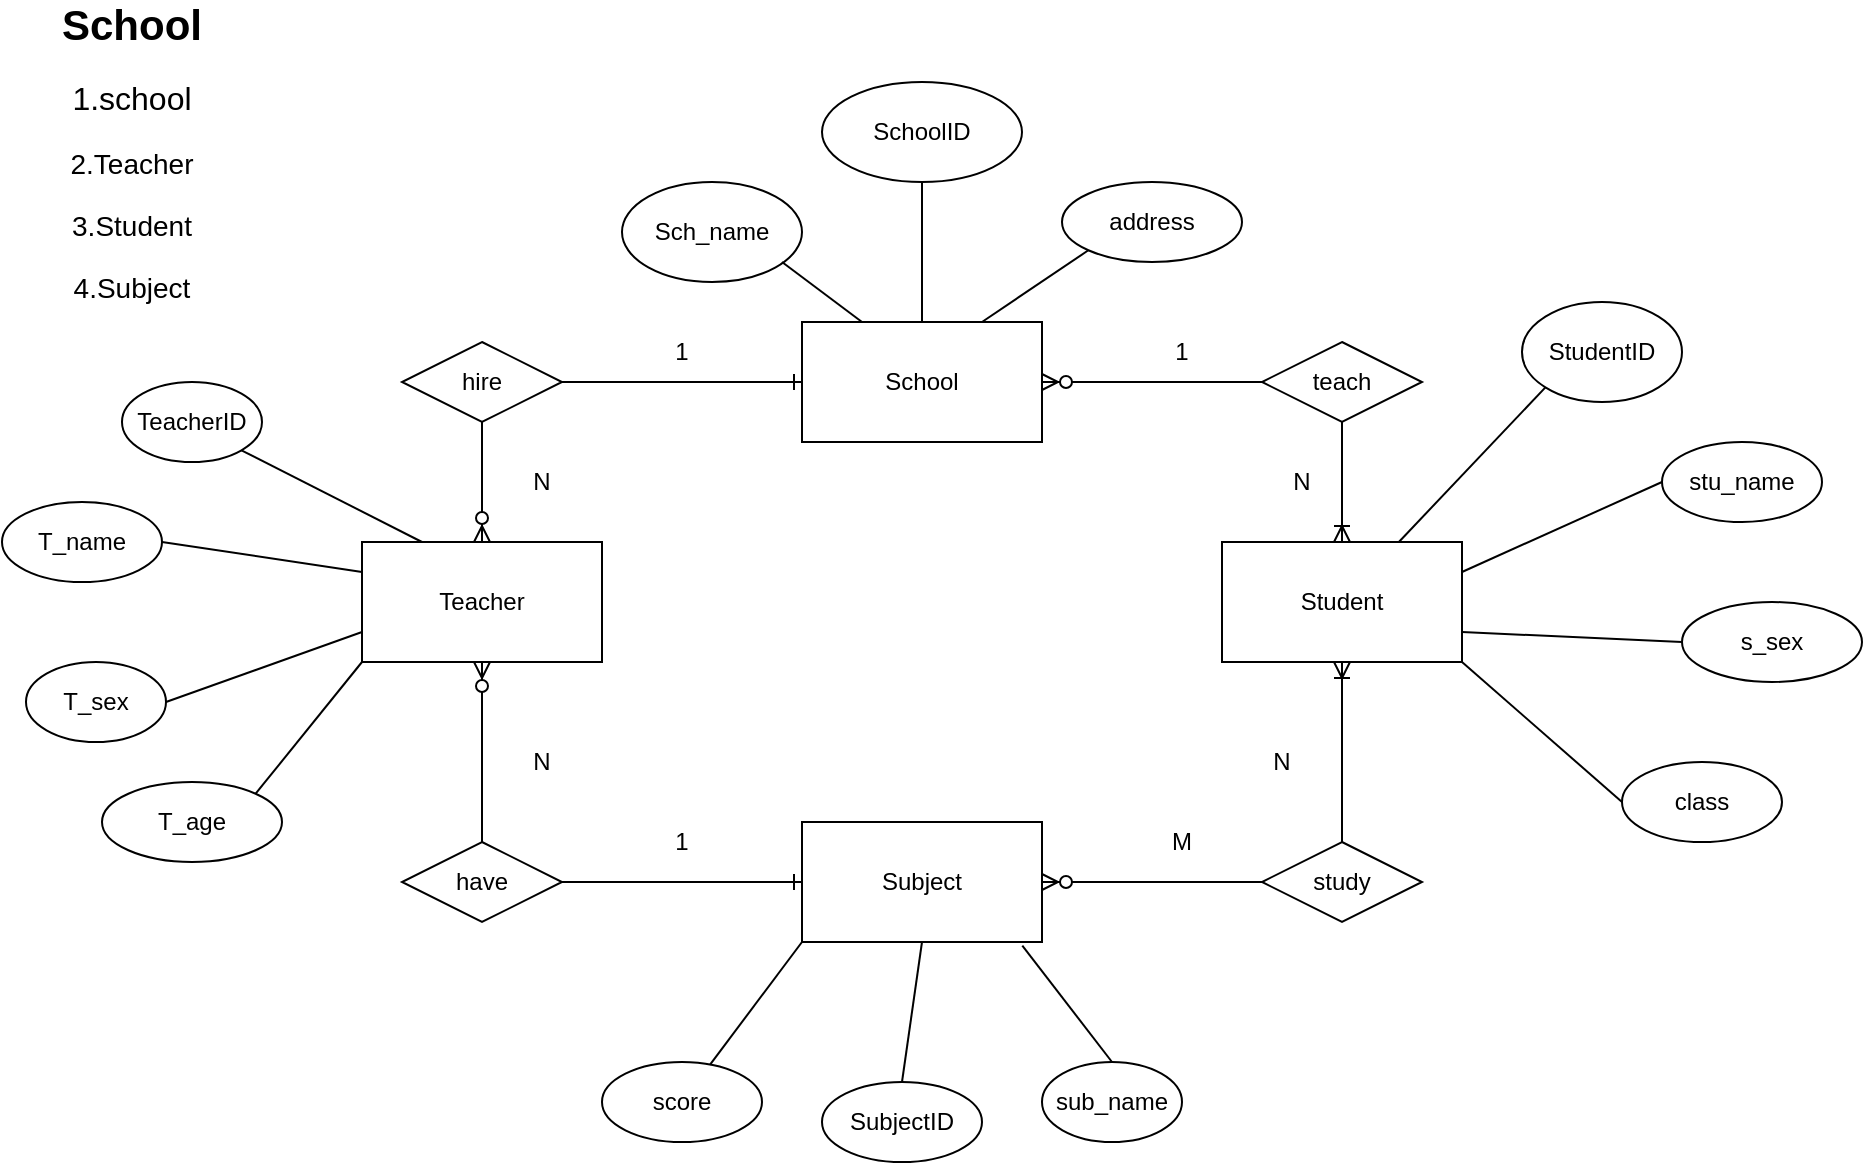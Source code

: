 <mxfile version="13.8.0" type="device"><diagram id="Zz-G8tPQSUxMvwzDvY-W" name="Page-1"><mxGraphModel dx="1865" dy="579" grid="1" gridSize="10" guides="1" tooltips="1" connect="1" arrows="1" fold="1" page="1" pageScale="1" pageWidth="827" pageHeight="1169" math="0" shadow="0"><root><mxCell id="0"/><mxCell id="1" parent="0"/><mxCell id="utiqTHcu77SpB_MXQkU4-1" value="School" style="rounded=0;whiteSpace=wrap;html=1;" parent="1" vertex="1"><mxGeometry x="-60" y="180" width="120" height="60" as="geometry"/></mxCell><mxCell id="utiqTHcu77SpB_MXQkU4-2" value="Teacher" style="rounded=0;whiteSpace=wrap;html=1;" parent="1" vertex="1"><mxGeometry x="-280" y="290" width="120" height="60" as="geometry"/></mxCell><mxCell id="utiqTHcu77SpB_MXQkU4-3" value="Student" style="rounded=0;whiteSpace=wrap;html=1;" parent="1" vertex="1"><mxGeometry x="150" y="290" width="120" height="60" as="geometry"/></mxCell><mxCell id="utiqTHcu77SpB_MXQkU4-4" value="Subject" style="rounded=0;whiteSpace=wrap;html=1;" parent="1" vertex="1"><mxGeometry x="-60" y="430" width="120" height="60" as="geometry"/></mxCell><mxCell id="utiqTHcu77SpB_MXQkU4-5" value="TeacherID" style="ellipse;whiteSpace=wrap;html=1;" parent="1" vertex="1"><mxGeometry x="-400" y="210" width="70" height="40" as="geometry"/></mxCell><mxCell id="utiqTHcu77SpB_MXQkU4-6" value="T_name" style="ellipse;whiteSpace=wrap;html=1;" parent="1" vertex="1"><mxGeometry x="-460" y="270" width="80" height="40" as="geometry"/></mxCell><mxCell id="utiqTHcu77SpB_MXQkU4-10" value="T_sex" style="ellipse;whiteSpace=wrap;html=1;" parent="1" vertex="1"><mxGeometry x="-448" y="350" width="70" height="40" as="geometry"/></mxCell><mxCell id="utiqTHcu77SpB_MXQkU4-11" value="T_age" style="ellipse;whiteSpace=wrap;html=1;" parent="1" vertex="1"><mxGeometry x="-410" y="410" width="90" height="40" as="geometry"/></mxCell><mxCell id="utiqTHcu77SpB_MXQkU4-12" value="" style="endArrow=none;html=1;entryX=0.25;entryY=0;entryDx=0;entryDy=0;exitX=1;exitY=1;exitDx=0;exitDy=0;" parent="1" source="utiqTHcu77SpB_MXQkU4-5" target="utiqTHcu77SpB_MXQkU4-2" edge="1"><mxGeometry width="50" height="50" relative="1" as="geometry"><mxPoint x="-300" y="240" as="sourcePoint"/><mxPoint x="-250" y="190" as="targetPoint"/></mxGeometry></mxCell><mxCell id="utiqTHcu77SpB_MXQkU4-14" value="" style="endArrow=none;html=1;entryX=0;entryY=0.25;entryDx=0;entryDy=0;exitX=1;exitY=0.5;exitDx=0;exitDy=0;" parent="1" source="utiqTHcu77SpB_MXQkU4-6" target="utiqTHcu77SpB_MXQkU4-2" edge="1"><mxGeometry width="50" height="50" relative="1" as="geometry"><mxPoint x="-380" y="310" as="sourcePoint"/><mxPoint x="-330" y="260" as="targetPoint"/></mxGeometry></mxCell><mxCell id="utiqTHcu77SpB_MXQkU4-16" value="" style="endArrow=none;html=1;entryX=0;entryY=0.75;entryDx=0;entryDy=0;exitX=1;exitY=0.5;exitDx=0;exitDy=0;" parent="1" source="utiqTHcu77SpB_MXQkU4-10" target="utiqTHcu77SpB_MXQkU4-2" edge="1"><mxGeometry width="50" height="50" relative="1" as="geometry"><mxPoint x="-350" y="400" as="sourcePoint"/><mxPoint x="-250" y="410" as="targetPoint"/></mxGeometry></mxCell><mxCell id="utiqTHcu77SpB_MXQkU4-17" value="" style="endArrow=none;html=1;entryX=0;entryY=1;entryDx=0;entryDy=0;exitX=1;exitY=0;exitDx=0;exitDy=0;" parent="1" source="utiqTHcu77SpB_MXQkU4-11" target="utiqTHcu77SpB_MXQkU4-2" edge="1"><mxGeometry width="50" height="50" relative="1" as="geometry"><mxPoint x="-260" y="450" as="sourcePoint"/><mxPoint x="-160" y="460" as="targetPoint"/></mxGeometry></mxCell><mxCell id="utiqTHcu77SpB_MXQkU4-18" value="StudentID" style="ellipse;whiteSpace=wrap;html=1;" parent="1" vertex="1"><mxGeometry x="300" y="170" width="80" height="50" as="geometry"/></mxCell><mxCell id="utiqTHcu77SpB_MXQkU4-19" value="stu_name" style="ellipse;whiteSpace=wrap;html=1;" parent="1" vertex="1"><mxGeometry x="370" y="240" width="80" height="40" as="geometry"/></mxCell><mxCell id="utiqTHcu77SpB_MXQkU4-20" value="class" style="ellipse;whiteSpace=wrap;html=1;" parent="1" vertex="1"><mxGeometry x="350" y="400" width="80" height="40" as="geometry"/></mxCell><mxCell id="utiqTHcu77SpB_MXQkU4-21" value="s_sex" style="ellipse;whiteSpace=wrap;html=1;" parent="1" vertex="1"><mxGeometry x="380" y="320" width="90" height="40" as="geometry"/></mxCell><mxCell id="utiqTHcu77SpB_MXQkU4-22" value="" style="endArrow=none;html=1;entryX=0;entryY=1;entryDx=0;entryDy=0;" parent="1" source="utiqTHcu77SpB_MXQkU4-3" target="utiqTHcu77SpB_MXQkU4-18" edge="1"><mxGeometry width="50" height="50" relative="1" as="geometry"><mxPoint x="270" y="340" as="sourcePoint"/><mxPoint x="310" y="240" as="targetPoint"/></mxGeometry></mxCell><mxCell id="utiqTHcu77SpB_MXQkU4-23" value="" style="endArrow=none;html=1;entryX=0;entryY=0.5;entryDx=0;entryDy=0;exitX=1;exitY=0.25;exitDx=0;exitDy=0;" parent="1" source="utiqTHcu77SpB_MXQkU4-3" target="utiqTHcu77SpB_MXQkU4-19" edge="1"><mxGeometry width="50" height="50" relative="1" as="geometry"><mxPoint x="330" y="400" as="sourcePoint"/><mxPoint x="370" y="300" as="targetPoint"/></mxGeometry></mxCell><mxCell id="utiqTHcu77SpB_MXQkU4-24" value="" style="endArrow=none;html=1;entryX=0;entryY=0.5;entryDx=0;entryDy=0;exitX=1;exitY=0.75;exitDx=0;exitDy=0;" parent="1" source="utiqTHcu77SpB_MXQkU4-3" target="utiqTHcu77SpB_MXQkU4-21" edge="1"><mxGeometry width="50" height="50" relative="1" as="geometry"><mxPoint x="300" y="360" as="sourcePoint"/><mxPoint x="310" y="380" as="targetPoint"/></mxGeometry></mxCell><mxCell id="utiqTHcu77SpB_MXQkU4-25" value="" style="endArrow=none;html=1;entryX=1;entryY=1;entryDx=0;entryDy=0;exitX=0;exitY=0.5;exitDx=0;exitDy=0;" parent="1" source="utiqTHcu77SpB_MXQkU4-20" target="utiqTHcu77SpB_MXQkU4-3" edge="1"><mxGeometry width="50" height="50" relative="1" as="geometry"><mxPoint x="240" y="420" as="sourcePoint"/><mxPoint x="280" y="320" as="targetPoint"/></mxGeometry></mxCell><mxCell id="utiqTHcu77SpB_MXQkU4-26" value="score" style="ellipse;whiteSpace=wrap;html=1;" parent="1" vertex="1"><mxGeometry x="-160" y="550" width="80" height="40" as="geometry"/></mxCell><mxCell id="utiqTHcu77SpB_MXQkU4-27" value="SubjectID" style="ellipse;whiteSpace=wrap;html=1;" parent="1" vertex="1"><mxGeometry x="-50" y="560" width="80" height="40" as="geometry"/></mxCell><mxCell id="utiqTHcu77SpB_MXQkU4-28" value="sub_name" style="ellipse;whiteSpace=wrap;html=1;" parent="1" vertex="1"><mxGeometry x="60" y="550" width="70" height="40" as="geometry"/></mxCell><mxCell id="utiqTHcu77SpB_MXQkU4-29" value="" style="endArrow=none;html=1;entryX=0;entryY=1;entryDx=0;entryDy=0;" parent="1" source="utiqTHcu77SpB_MXQkU4-26" target="utiqTHcu77SpB_MXQkU4-4" edge="1"><mxGeometry width="50" height="50" relative="1" as="geometry"><mxPoint x="-130" y="530" as="sourcePoint"/><mxPoint x="-60" y="460" as="targetPoint"/></mxGeometry></mxCell><mxCell id="utiqTHcu77SpB_MXQkU4-30" value="" style="endArrow=none;html=1;exitX=0.5;exitY=0;exitDx=0;exitDy=0;" parent="1" source="utiqTHcu77SpB_MXQkU4-27" edge="1"><mxGeometry width="50" height="50" relative="1" as="geometry"><mxPoint x="-20" y="540" as="sourcePoint"/><mxPoint y="490" as="targetPoint"/></mxGeometry></mxCell><mxCell id="utiqTHcu77SpB_MXQkU4-31" value="" style="endArrow=none;html=1;exitX=0.5;exitY=0;exitDx=0;exitDy=0;entryX=0.918;entryY=1.03;entryDx=0;entryDy=0;entryPerimeter=0;" parent="1" source="utiqTHcu77SpB_MXQkU4-28" target="utiqTHcu77SpB_MXQkU4-4" edge="1"><mxGeometry width="50" height="50" relative="1" as="geometry"><mxPoint x="110" y="520" as="sourcePoint"/><mxPoint x="60" y="500" as="targetPoint"/></mxGeometry></mxCell><mxCell id="utiqTHcu77SpB_MXQkU4-32" value="Sch_name" style="ellipse;whiteSpace=wrap;html=1;" parent="1" vertex="1"><mxGeometry x="-150" y="110" width="90" height="50" as="geometry"/></mxCell><mxCell id="utiqTHcu77SpB_MXQkU4-33" value="address" style="ellipse;whiteSpace=wrap;html=1;" parent="1" vertex="1"><mxGeometry x="70" y="110" width="90" height="40" as="geometry"/></mxCell><mxCell id="utiqTHcu77SpB_MXQkU4-34" value="" style="endArrow=none;html=1;entryX=0.5;entryY=1;entryDx=0;entryDy=0;exitX=0.25;exitY=0;exitDx=0;exitDy=0;" parent="1" source="utiqTHcu77SpB_MXQkU4-1" edge="1"><mxGeometry width="50" height="50" relative="1" as="geometry"><mxPoint x="-110" y="250" as="sourcePoint"/><mxPoint x="-70" y="150" as="targetPoint"/></mxGeometry></mxCell><mxCell id="utiqTHcu77SpB_MXQkU4-35" value="" style="endArrow=none;html=1;entryX=0;entryY=1;entryDx=0;entryDy=0;exitX=0.75;exitY=0;exitDx=0;exitDy=0;" parent="1" source="utiqTHcu77SpB_MXQkU4-1" target="utiqTHcu77SpB_MXQkU4-33" edge="1"><mxGeometry width="50" height="50" relative="1" as="geometry"><mxPoint x="50" y="240" as="sourcePoint"/><mxPoint x="90" y="140" as="targetPoint"/></mxGeometry></mxCell><mxCell id="utiqTHcu77SpB_MXQkU4-36" value="hire" style="rhombus;whiteSpace=wrap;html=1;" parent="1" vertex="1"><mxGeometry x="-260" y="190" width="80" height="40" as="geometry"/></mxCell><mxCell id="utiqTHcu77SpB_MXQkU4-39" value="study" style="rhombus;whiteSpace=wrap;html=1;" parent="1" vertex="1"><mxGeometry x="170" y="440" width="80" height="40" as="geometry"/></mxCell><mxCell id="utiqTHcu77SpB_MXQkU4-40" value="teach" style="rhombus;whiteSpace=wrap;html=1;" parent="1" vertex="1"><mxGeometry x="170" y="190" width="80" height="40" as="geometry"/></mxCell><mxCell id="utiqTHcu77SpB_MXQkU4-42" value="" style="endArrow=ERzeroToMany;html=1;endFill=1;exitX=0.5;exitY=1;exitDx=0;exitDy=0;" parent="1" source="utiqTHcu77SpB_MXQkU4-36" target="utiqTHcu77SpB_MXQkU4-2" edge="1"><mxGeometry width="50" height="50" relative="1" as="geometry"><mxPoint x="-170" y="220" as="sourcePoint"/><mxPoint x="-50" y="220" as="targetPoint"/></mxGeometry></mxCell><mxCell id="utiqTHcu77SpB_MXQkU4-43" value="" style="endArrow=ERzeroToMany;html=1;endFill=1;exitX=0;exitY=0.5;exitDx=0;exitDy=0;entryX=1;entryY=0.5;entryDx=0;entryDy=0;" parent="1" source="utiqTHcu77SpB_MXQkU4-40" target="utiqTHcu77SpB_MXQkU4-1" edge="1"><mxGeometry width="50" height="50" relative="1" as="geometry"><mxPoint x="-160" y="230" as="sourcePoint"/><mxPoint x="-40" y="230" as="targetPoint"/></mxGeometry></mxCell><mxCell id="utiqTHcu77SpB_MXQkU4-44" value="" style="endArrow=ERoneToMany;html=1;endFill=0;exitX=0.5;exitY=1;exitDx=0;exitDy=0;entryX=0.5;entryY=0;entryDx=0;entryDy=0;" parent="1" source="utiqTHcu77SpB_MXQkU4-40" target="utiqTHcu77SpB_MXQkU4-3" edge="1"><mxGeometry width="50" height="50" relative="1" as="geometry"><mxPoint x="-150" y="240" as="sourcePoint"/><mxPoint x="-30" y="240" as="targetPoint"/></mxGeometry></mxCell><mxCell id="utiqTHcu77SpB_MXQkU4-45" value="" style="endArrow=ERoneToMany;html=1;endFill=0;exitX=0.5;exitY=0;exitDx=0;exitDy=0;entryX=0.5;entryY=1;entryDx=0;entryDy=0;" parent="1" source="utiqTHcu77SpB_MXQkU4-39" target="utiqTHcu77SpB_MXQkU4-3" edge="1"><mxGeometry width="50" height="50" relative="1" as="geometry"><mxPoint x="220" y="240" as="sourcePoint"/><mxPoint x="220" y="300" as="targetPoint"/></mxGeometry></mxCell><mxCell id="utiqTHcu77SpB_MXQkU4-46" value="" style="endArrow=ERzeroToMany;html=1;endFill=1;exitX=0;exitY=0.5;exitDx=0;exitDy=0;entryX=1;entryY=0.5;entryDx=0;entryDy=0;" parent="1" source="utiqTHcu77SpB_MXQkU4-39" target="utiqTHcu77SpB_MXQkU4-4" edge="1"><mxGeometry width="50" height="50" relative="1" as="geometry"><mxPoint x="230" y="250" as="sourcePoint"/><mxPoint x="230" y="310" as="targetPoint"/></mxGeometry></mxCell><mxCell id="utiqTHcu77SpB_MXQkU4-47" value="have" style="rhombus;whiteSpace=wrap;html=1;" parent="1" vertex="1"><mxGeometry x="-260" y="440" width="80" height="40" as="geometry"/></mxCell><mxCell id="utiqTHcu77SpB_MXQkU4-48" value="" style="endArrow=ERzeroToMany;html=1;endFill=1;exitX=0.5;exitY=0;exitDx=0;exitDy=0;entryX=0.5;entryY=1;entryDx=0;entryDy=0;" parent="1" source="utiqTHcu77SpB_MXQkU4-47" target="utiqTHcu77SpB_MXQkU4-2" edge="1"><mxGeometry width="50" height="50" relative="1" as="geometry"><mxPoint x="-170" y="220" as="sourcePoint"/><mxPoint x="-50" y="220" as="targetPoint"/></mxGeometry></mxCell><mxCell id="utiqTHcu77SpB_MXQkU4-50" value="1" style="text;html=1;strokeColor=none;fillColor=none;align=center;verticalAlign=middle;whiteSpace=wrap;rounded=0;" parent="1" vertex="1"><mxGeometry x="-140" y="185" width="40" height="20" as="geometry"/></mxCell><mxCell id="utiqTHcu77SpB_MXQkU4-51" value="N&lt;span style=&quot;color: rgba(0 , 0 , 0 , 0) ; font-family: monospace ; font-size: 0px&quot;&gt;%3CmxGraphModel%3E%3Croot%3E%3CmxCell%20id%3D%220%22%2F%3E%3CmxCell%20id%3D%221%22%20parent%3D%220%22%2F%3E%3CmxCell%20id%3D%222%22%20value%3D%221%22%20style%3D%22text%3Bhtml%3D1%3BstrokeColor%3Dnone%3BfillColor%3Dnone%3Balign%3Dcenter%3BverticalAlign%3Dmiddle%3BwhiteSpace%3Dwrap%3Brounded%3D0%3B%22%20vertex%3D%221%22%20parent%3D%221%22%3E%3CmxGeometry%20x%3D%22-140%22%20y%3D%22185%22%20width%3D%2240%22%20height%3D%2220%22%20as%3D%22geometry%22%2F%3E%3C%2FmxCell%3E%3C%2Froot%3E%3C%2FmxGraphModel%3E&lt;/span&gt;" style="text;html=1;strokeColor=none;fillColor=none;align=center;verticalAlign=middle;whiteSpace=wrap;rounded=0;" parent="1" vertex="1"><mxGeometry x="-210" y="250" width="40" height="20" as="geometry"/></mxCell><mxCell id="utiqTHcu77SpB_MXQkU4-52" value="N&lt;span style=&quot;color: rgba(0 , 0 , 0 , 0) ; font-family: monospace ; font-size: 0px&quot;&gt;%3CmxGraphModel%3E%3Croot%3E%3CmxCell%20id%3D%220%22%2F%3E%3CmxCell%20id%3D%221%22%20parent%3D%220%22%2F%3E%3CmxCell%20id%3D%222%22%20value%3D%221%22%20style%3D%22text%3Bhtml%3D1%3BstrokeColor%3Dnone%3BfillColor%3Dnone%3Balign%3Dcenter%3BverticalAlign%3Dmiddle%3BwhiteSpace%3Dwrap%3Brounded%3D0%3B%22%20vertex%3D%221%22%20parent%3D%221%22%3E%3CmxGeometry%20x%3D%22-140%22%20y%3D%22185%22%20width%3D%2240%22%20height%3D%2220%22%20as%3D%22geometry%22%2F%3E%3C%2FmxCell%3E%3C%2Froot%3E%3C%2FmxGraphModel%3E&lt;/span&gt;" style="text;html=1;strokeColor=none;fillColor=none;align=center;verticalAlign=middle;whiteSpace=wrap;rounded=0;" parent="1" vertex="1"><mxGeometry x="-210" y="390" width="40" height="20" as="geometry"/></mxCell><mxCell id="utiqTHcu77SpB_MXQkU4-53" value="1" style="text;html=1;strokeColor=none;fillColor=none;align=center;verticalAlign=middle;whiteSpace=wrap;rounded=0;" parent="1" vertex="1"><mxGeometry x="-140" y="430" width="40" height="20" as="geometry"/></mxCell><mxCell id="utiqTHcu77SpB_MXQkU4-54" value="M" style="text;html=1;strokeColor=none;fillColor=none;align=center;verticalAlign=middle;whiteSpace=wrap;rounded=0;" parent="1" vertex="1"><mxGeometry x="110" y="430" width="40" height="20" as="geometry"/></mxCell><mxCell id="utiqTHcu77SpB_MXQkU4-55" value="N&lt;span style=&quot;color: rgba(0 , 0 , 0 , 0) ; font-family: monospace ; font-size: 0px&quot;&gt;%3CmxGraphModel%3E%3Croot%3E%3CmxCell%20id%3D%220%22%2F%3E%3CmxCell%20id%3D%221%22%20parent%3D%220%22%2F%3E%3CmxCell%20id%3D%222%22%20value%3D%22M%22%20style%3D%22text%3Bhtml%3D1%3BstrokeColor%3Dnone%3BfillColor%3Dnone%3Balign%3Dcenter%3BverticalAlign%3Dmiddle%3BwhiteSpace%3Dwrap%3Brounded%3D0%3B%22%20vertex%3D%221%22%20parent%3D%221%22%3E%3CmxGeometry%20x%3D%22110%22%20y%3D%22430%22%20width%3D%2240%22%20height%3D%2220%22%20as%3D%22geometry%22%2F%3E%3C%2FmxCell%3E%3C%2Froot%3E%3C%2FmxGraphModel%3E&lt;/span&gt;" style="text;html=1;strokeColor=none;fillColor=none;align=center;verticalAlign=middle;whiteSpace=wrap;rounded=0;" parent="1" vertex="1"><mxGeometry x="160" y="390" width="40" height="20" as="geometry"/></mxCell><mxCell id="utiqTHcu77SpB_MXQkU4-56" value="N&lt;span style=&quot;color: rgba(0 , 0 , 0 , 0) ; font-family: monospace ; font-size: 0px&quot;&gt;%3CmxGraphModel%3E%3Croot%3E%3CmxCell%20id%3D%220%22%2F%3E%3CmxCell%20id%3D%221%22%20parent%3D%220%22%2F%3E%3CmxCell%20id%3D%222%22%20value%3D%22M%22%20style%3D%22text%3Bhtml%3D1%3BstrokeColor%3Dnone%3BfillColor%3Dnone%3Balign%3Dcenter%3BverticalAlign%3Dmiddle%3BwhiteSpace%3Dwrap%3Brounded%3D0%3B%22%20vertex%3D%221%22%20parent%3D%221%22%3E%3CmxGeometry%20x%3D%22110%22%20y%3D%22430%22%20width%3D%2240%22%20height%3D%2220%22%20as%3D%22geometry%22%2F%3E%3C%2FmxCell%3E%3C%2Froot%3E%3C%2FmxGraphModel%3E&lt;/span&gt;" style="text;html=1;strokeColor=none;fillColor=none;align=center;verticalAlign=middle;whiteSpace=wrap;rounded=0;" parent="1" vertex="1"><mxGeometry x="170" y="250" width="40" height="20" as="geometry"/></mxCell><mxCell id="utiqTHcu77SpB_MXQkU4-57" value="1" style="text;html=1;strokeColor=none;fillColor=none;align=center;verticalAlign=middle;whiteSpace=wrap;rounded=0;" parent="1" vertex="1"><mxGeometry x="110" y="185" width="40" height="20" as="geometry"/></mxCell><mxCell id="utiqTHcu77SpB_MXQkU4-59" value="&lt;font&gt;&lt;b&gt;&lt;font style=&quot;font-size: 21px&quot;&gt;School&lt;/font&gt;&lt;/b&gt;&lt;br&gt;&lt;br&gt;&lt;font style=&quot;font-size: 16px&quot;&gt;1.school&lt;br&gt;&lt;/font&gt;&lt;br&gt;&lt;span style=&quot;font-size: 14px&quot;&gt;2.Teacher&lt;/span&gt;&lt;br&gt;&lt;br&gt;&lt;span style=&quot;font-size: 14px&quot;&gt;3.Student&lt;/span&gt;&lt;br&gt;&lt;br&gt;&lt;span style=&quot;font-size: 14px&quot;&gt;4.Subject&lt;/span&gt;&lt;/font&gt;" style="text;html=1;strokeColor=none;fillColor=none;align=center;verticalAlign=middle;whiteSpace=wrap;rounded=0;" parent="1" vertex="1"><mxGeometry x="-460" y="40" width="130" height="110" as="geometry"/></mxCell><mxCell id="utiqTHcu77SpB_MXQkU4-60" value="" style="endArrow=ERone;html=1;endFill=0;exitX=1;exitY=0.5;exitDx=0;exitDy=0;entryX=0;entryY=0.5;entryDx=0;entryDy=0;" parent="1" source="utiqTHcu77SpB_MXQkU4-36" target="utiqTHcu77SpB_MXQkU4-1" edge="1"><mxGeometry width="50" height="50" relative="1" as="geometry"><mxPoint y="310" as="sourcePoint"/><mxPoint x="50" y="270" as="targetPoint"/></mxGeometry></mxCell><mxCell id="utiqTHcu77SpB_MXQkU4-61" value="" style="endArrow=ERone;html=1;endFill=0;exitX=1;exitY=0.5;exitDx=0;exitDy=0;entryX=0;entryY=0.5;entryDx=0;entryDy=0;" parent="1" source="utiqTHcu77SpB_MXQkU4-47" target="utiqTHcu77SpB_MXQkU4-4" edge="1"><mxGeometry width="50" height="50" relative="1" as="geometry"><mxPoint x="-170" y="220" as="sourcePoint"/><mxPoint x="-50" y="220" as="targetPoint"/></mxGeometry></mxCell><mxCell id="IrNJgLIpZRxAs3slM4JU-1" value="SchoolID" style="ellipse;whiteSpace=wrap;html=1;" vertex="1" parent="1"><mxGeometry x="-50" y="60" width="100" height="50" as="geometry"/></mxCell><mxCell id="IrNJgLIpZRxAs3slM4JU-2" value="" style="endArrow=none;html=1;entryX=0.5;entryY=0;entryDx=0;entryDy=0;exitX=0.5;exitY=1;exitDx=0;exitDy=0;" edge="1" parent="1" source="IrNJgLIpZRxAs3slM4JU-1" target="utiqTHcu77SpB_MXQkU4-1"><mxGeometry width="50" height="50" relative="1" as="geometry"><mxPoint x="-110" y="320" as="sourcePoint"/><mxPoint x="-60" y="270" as="targetPoint"/></mxGeometry></mxCell></root></mxGraphModel></diagram></mxfile>